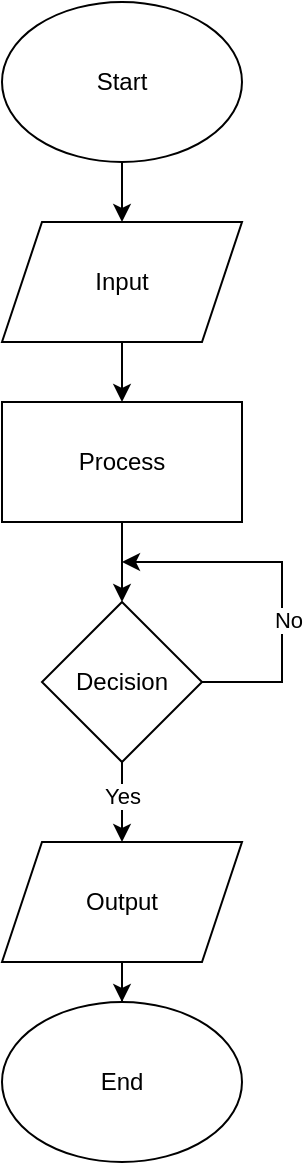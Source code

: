 <mxfile version="14.6.13" type="device" pages="2"><diagram id="lfQ2AmilkPN9Dn41i205" name="Example"><mxGraphModel dx="865" dy="506" grid="1" gridSize="10" guides="1" tooltips="1" connect="1" arrows="1" fold="1" page="1" pageScale="1" pageWidth="827" pageHeight="1169" math="0" shadow="0"><root><mxCell id="0"/><mxCell id="1" parent="0"/><mxCell id="Wo5kLIgbndwr7cbAC1LZ-3" style="edgeStyle=orthogonalEdgeStyle;rounded=0;orthogonalLoop=1;jettySize=auto;html=1;" edge="1" parent="1" source="Wo5kLIgbndwr7cbAC1LZ-1" target="Wo5kLIgbndwr7cbAC1LZ-2"><mxGeometry relative="1" as="geometry"/></mxCell><mxCell id="Wo5kLIgbndwr7cbAC1LZ-1" value="Start" style="ellipse;whiteSpace=wrap;html=1;" vertex="1" parent="1"><mxGeometry x="150" y="60" width="120" height="80" as="geometry"/></mxCell><mxCell id="Wo5kLIgbndwr7cbAC1LZ-5" style="edgeStyle=orthogonalEdgeStyle;rounded=0;orthogonalLoop=1;jettySize=auto;html=1;entryX=0.5;entryY=0;entryDx=0;entryDy=0;" edge="1" parent="1" source="Wo5kLIgbndwr7cbAC1LZ-2" target="Wo5kLIgbndwr7cbAC1LZ-4"><mxGeometry relative="1" as="geometry"/></mxCell><mxCell id="Wo5kLIgbndwr7cbAC1LZ-2" value="Input" style="shape=parallelogram;perimeter=parallelogramPerimeter;whiteSpace=wrap;html=1;fixedSize=1;" vertex="1" parent="1"><mxGeometry x="150" y="170" width="120" height="60" as="geometry"/></mxCell><mxCell id="Wo5kLIgbndwr7cbAC1LZ-7" style="edgeStyle=orthogonalEdgeStyle;rounded=0;orthogonalLoop=1;jettySize=auto;html=1;" edge="1" parent="1" source="Wo5kLIgbndwr7cbAC1LZ-4" target="Wo5kLIgbndwr7cbAC1LZ-6"><mxGeometry relative="1" as="geometry"/></mxCell><mxCell id="Wo5kLIgbndwr7cbAC1LZ-4" value="Process" style="rounded=0;whiteSpace=wrap;html=1;" vertex="1" parent="1"><mxGeometry x="150" y="260" width="120" height="60" as="geometry"/></mxCell><mxCell id="Wo5kLIgbndwr7cbAC1LZ-8" style="edgeStyle=orthogonalEdgeStyle;rounded=0;orthogonalLoop=1;jettySize=auto;html=1;" edge="1" parent="1" source="Wo5kLIgbndwr7cbAC1LZ-6"><mxGeometry relative="1" as="geometry"><mxPoint x="210" y="340" as="targetPoint"/><Array as="points"><mxPoint x="290" y="400"/><mxPoint x="290" y="340"/></Array></mxGeometry></mxCell><mxCell id="Wo5kLIgbndwr7cbAC1LZ-9" value="No" style="edgeLabel;html=1;align=center;verticalAlign=middle;resizable=0;points=[];" vertex="1" connectable="0" parent="Wo5kLIgbndwr7cbAC1LZ-8"><mxGeometry x="-0.342" y="-3" relative="1" as="geometry"><mxPoint y="-12" as="offset"/></mxGeometry></mxCell><mxCell id="Wo5kLIgbndwr7cbAC1LZ-11" style="edgeStyle=orthogonalEdgeStyle;rounded=0;orthogonalLoop=1;jettySize=auto;html=1;" edge="1" parent="1" source="Wo5kLIgbndwr7cbAC1LZ-6" target="Wo5kLIgbndwr7cbAC1LZ-10"><mxGeometry relative="1" as="geometry"/></mxCell><mxCell id="Wo5kLIgbndwr7cbAC1LZ-12" value="Yes" style="edgeLabel;html=1;align=center;verticalAlign=middle;resizable=0;points=[];" vertex="1" connectable="0" parent="Wo5kLIgbndwr7cbAC1LZ-11"><mxGeometry x="-0.143" relative="1" as="geometry"><mxPoint as="offset"/></mxGeometry></mxCell><mxCell id="Wo5kLIgbndwr7cbAC1LZ-6" value="Decision" style="rhombus;whiteSpace=wrap;html=1;" vertex="1" parent="1"><mxGeometry x="170" y="360" width="80" height="80" as="geometry"/></mxCell><mxCell id="Wo5kLIgbndwr7cbAC1LZ-14" style="edgeStyle=orthogonalEdgeStyle;rounded=0;orthogonalLoop=1;jettySize=auto;html=1;" edge="1" parent="1" source="Wo5kLIgbndwr7cbAC1LZ-10" target="Wo5kLIgbndwr7cbAC1LZ-13"><mxGeometry relative="1" as="geometry"/></mxCell><mxCell id="Wo5kLIgbndwr7cbAC1LZ-10" value="Output" style="shape=parallelogram;perimeter=parallelogramPerimeter;whiteSpace=wrap;html=1;fixedSize=1;" vertex="1" parent="1"><mxGeometry x="150" y="480" width="120" height="60" as="geometry"/></mxCell><mxCell id="Wo5kLIgbndwr7cbAC1LZ-13" value="End" style="ellipse;whiteSpace=wrap;html=1;" vertex="1" parent="1"><mxGeometry x="150" y="560" width="120" height="80" as="geometry"/></mxCell></root></mxGraphModel></diagram><diagram id="fhjKGZAXWI4rTKXtACrb" name="Página-2"><mxGraphModel dx="1038" dy="607" grid="1" gridSize="10" guides="1" tooltips="1" connect="1" arrows="1" fold="1" page="1" pageScale="1" pageWidth="827" pageHeight="1169" math="0" shadow="0"><root><mxCell id="GAoWCnu57m8j5bJ1Yrld-0"/><mxCell id="GAoWCnu57m8j5bJ1Yrld-1" parent="GAoWCnu57m8j5bJ1Yrld-0"/></root></mxGraphModel></diagram></mxfile>